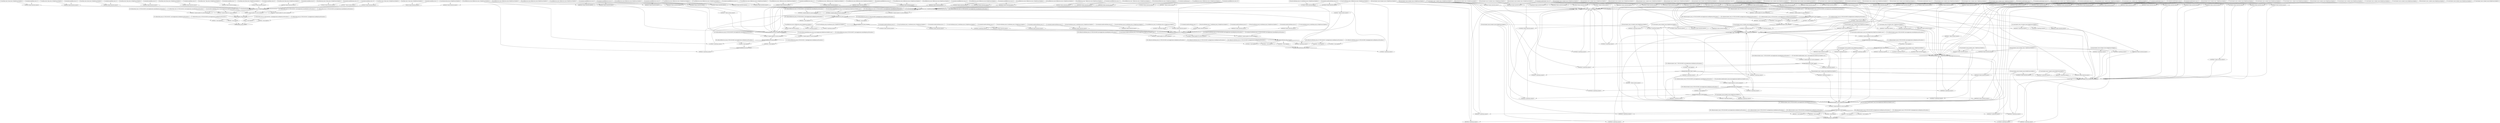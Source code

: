 digraph G {
t1 [label="1:execCode(dmz_host_10,root):0",shape=diamond];
t2 [label="2:RULE 1 (local exploit):0",shape=ellipse];
t3 [label="3:vulExists(dmz_host_10,'CVE-2016-0011',clientApplication,localExploit,privEscalation):1",shape=box];
t4 [label="4:execCode(dmz_host_10,user):0",shape=diamond];
t5 [label="5:RULE 2 (remote exploit of a server program):0",shape=ellipse];
t6 [label="6:netAccess(dmz_host_10,httpProtocol,httpPort):0",shape=diamond];
t7 [label="7:RULE 6 (direct network access):0",shape=ellipse];
t8 [label="8:hacl(dmz_host_1,dmz_host_10,httpProtocol,httpPort):1",shape=box];
t9 [label="9:attackerLocated(dmz_host_1):1",shape=box];
t10 [label="10:RULE 6 (direct network access):0",shape=ellipse];
t11 [label="11:hacl(dmz_host_10,dmz_host_10,httpProtocol,httpPort):1",shape=box];
t12 [label="12:attackerLocated(dmz_host_10):1",shape=box];
t13 [label="13:RULE 6 (direct network access):0",shape=ellipse];
t14 [label="14:hacl(dmz_host_2,dmz_host_10,httpProtocol,httpPort):1",shape=box];
t15 [label="15:attackerLocated(dmz_host_2):1",shape=box];
t16 [label="16:RULE 6 (direct network access):0",shape=ellipse];
t17 [label="17:hacl(dmz_host_3,dmz_host_10,httpProtocol,httpPort):1",shape=box];
t18 [label="18:attackerLocated(dmz_host_3):1",shape=box];
t19 [label="19:RULE 6 (direct network access):0",shape=ellipse];
t20 [label="20:hacl(dmz_host_4,dmz_host_10,httpProtocol,httpPort):1",shape=box];
t21 [label="21:attackerLocated(dmz_host_4):1",shape=box];
t22 [label="22:RULE 6 (direct network access):0",shape=ellipse];
t23 [label="23:hacl(dmz_host_5,dmz_host_10,httpProtocol,httpPort):1",shape=box];
t24 [label="24:attackerLocated(dmz_host_5):1",shape=box];
t25 [label="25:RULE 6 (direct network access):0",shape=ellipse];
t26 [label="26:hacl(dmz_host_6,dmz_host_10,httpProtocol,httpPort):1",shape=box];
t27 [label="27:attackerLocated(dmz_host_6):1",shape=box];
t28 [label="28:RULE 6 (direct network access):0",shape=ellipse];
t29 [label="29:hacl(dmz_host_7,dmz_host_10,httpProtocol,httpPort):1",shape=box];
t30 [label="30:attackerLocated(dmz_host_7):1",shape=box];
t31 [label="31:RULE 6 (direct network access):0",shape=ellipse];
t32 [label="32:hacl(dmz_host_8,dmz_host_10,httpProtocol,httpPort):1",shape=box];
t33 [label="33:attackerLocated(dmz_host_8):1",shape=box];
t34 [label="34:RULE 6 (direct network access):0",shape=ellipse];
t35 [label="35:hacl(dmz_host_9,dmz_host_10,httpProtocol,httpPort):1",shape=box];
t36 [label="36:attackerLocated(dmz_host_9):1",shape=box];
t37 [label="37:RULE 6 (direct network access):0",shape=ellipse];
t38 [label="38:hacl(historian_host_10,dmz_host_10,httpProtocol,httpPort):1",shape=box];
t39 [label="39:attackerLocated(historian_host_10):1",shape=box];
t40 [label="40:RULE 6 (direct network access):0",shape=ellipse];
t41 [label="41:hacl(internet,dmz_host_10,httpProtocol,httpPort):1",shape=box];
t42 [label="42:attackerLocated(internet):1",shape=box];
t43 [label="43:RULE 7 (direct on-host access):0",shape=ellipse];
t44 [label="44:networkServiceInfo(dmz_host_10,serverApplication,httpProtocol,httpPort,user):1",shape=box];
t45 [label="45:vulExists(dmz_host_10,'CVE-2016-0011',serverApplication,remoteExploit,privEscalation):1",shape=box];
t46 [label="46:RULE 2 (remote exploit of a server program):0",shape=ellipse];
t47 [label="47:vulExists(dmz_host_10,'CVE-2016-0012',serverApplication,remoteExploit,privEscalation):1",shape=box];
t48 [label="48:RULE 2 (remote exploit of a server program):0",shape=ellipse];
t49 [label="49:vulExists(dmz_host_10,'CVE-2016-0022',serverApplication,remoteExploit,privEscalation):1",shape=box];
t50 [label="50:RULE 2 (remote exploit of a server program):0",shape=ellipse];
t51 [label="51:vulExists(dmz_host_10,'CVE-2016-0029',serverApplication,remoteExploit,privEscalation):1",shape=box];
t52 [label="52:RULE 1 (local exploit):0",shape=ellipse];
t53 [label="53:vulExists(dmz_host_10,'CVE-2016-0011',localApplication,localExploit,privEscalation):1",shape=box];
t54 [label="54:RULE 1 (local exploit):0",shape=ellipse];
t55 [label="55:vulExists(dmz_host_10,'CVE-2016-0011',serverApplication,localExploit,privEscalation):1",shape=box];
t56 [label="56:RULE 1 (local exploit):0",shape=ellipse];
t57 [label="57:vulExists(dmz_host_10,'CVE-2016-0029',serverApplication,localExploit,privEscalation):1",shape=box];
t58 [label="58:execCode(fileServers_host_10,root):0",shape=diamond];
t59 [label="59:RULE 1 (local exploit):0",shape=ellipse];
t60 [label="60:vulExists(fileServers_host_10,'CVE-2016-0008',clientApplication,localExploit,privEscalation):1",shape=box];
t61 [label="61:execCode(fileServers_host_10,user):0",shape=diamond];
t62 [label="62:RULE 2 (remote exploit of a server program):0",shape=ellipse];
t63 [label="63:netAccess(fileServers_host_10,httpProtocol,httpPort):0",shape=diamond];
t64 [label="64:RULE 5 (multi-hop access):0",shape=ellipse];
t65 [label="65:hacl(fileServers_host_9,fileServers_host_10,httpProtocol,httpPort):1",shape=box];
t66 [label="66:execCode(fileServers_host_9,root):0",shape=diamond];
t67 [label="67:RULE 1 (local exploit):0",shape=ellipse];
t68 [label="68:vulExists(fileServers_host_9,'CVE-2016-0003',serverApplication,localExploit,privEscalation):1",shape=box];
t69 [label="69:execCode(fileServers_host_9,user):0",shape=diamond];
t70 [label="70:RULE 2 (remote exploit of a server program):0",shape=ellipse];
t71 [label="71:netAccess(fileServers_host_9,httpProtocol,httpPort):0",shape=diamond];
t72 [label="72:RULE 5 (multi-hop access):0",shape=ellipse];
t73 [label="73:hacl(fileServers_host_10,fileServers_host_9,httpProtocol,httpPort):1",shape=box];
t74 [label="74:RULE 5 (multi-hop access):0",shape=ellipse];
t75 [label="75:RULE 6 (direct network access):0",shape=ellipse];
t76 [label="76:hacl(fileServers_host_1,fileServers_host_9,httpProtocol,httpPort):1",shape=box];
t77 [label="77:attackerLocated(fileServers_host_1):1",shape=box];
t78 [label="78:RULE 6 (direct network access):0",shape=ellipse];
t79 [label="79:attackerLocated(fileServers_host_10):1",shape=box];
t80 [label="80:RULE 6 (direct network access):0",shape=ellipse];
t81 [label="81:hacl(fileServers_host_2,fileServers_host_9,httpProtocol,httpPort):1",shape=box];
t82 [label="82:attackerLocated(fileServers_host_2):1",shape=box];
t83 [label="83:RULE 6 (direct network access):0",shape=ellipse];
t84 [label="84:hacl(fileServers_host_3,fileServers_host_9,httpProtocol,httpPort):1",shape=box];
t85 [label="85:attackerLocated(fileServers_host_3):1",shape=box];
t86 [label="86:RULE 6 (direct network access):0",shape=ellipse];
t87 [label="87:hacl(fileServers_host_4,fileServers_host_9,httpProtocol,httpPort):1",shape=box];
t88 [label="88:attackerLocated(fileServers_host_4):1",shape=box];
t89 [label="89:RULE 6 (direct network access):0",shape=ellipse];
t90 [label="90:hacl(fileServers_host_5,fileServers_host_9,httpProtocol,httpPort):1",shape=box];
t91 [label="91:attackerLocated(fileServers_host_5):1",shape=box];
t92 [label="92:RULE 6 (direct network access):0",shape=ellipse];
t93 [label="93:hacl(fileServers_host_6,fileServers_host_9,httpProtocol,httpPort):1",shape=box];
t94 [label="94:attackerLocated(fileServers_host_6):1",shape=box];
t95 [label="95:RULE 6 (direct network access):0",shape=ellipse];
t96 [label="96:hacl(fileServers_host_7,fileServers_host_9,httpProtocol,httpPort):1",shape=box];
t97 [label="97:attackerLocated(fileServers_host_7):1",shape=box];
t98 [label="98:RULE 6 (direct network access):0",shape=ellipse];
t99 [label="99:hacl(fileServers_host_8,fileServers_host_9,httpProtocol,httpPort):1",shape=box];
t100 [label="100:attackerLocated(fileServers_host_8):1",shape=box];
t101 [label="101:RULE 6 (direct network access):0",shape=ellipse];
t102 [label="102:hacl(fileServers_host_9,fileServers_host_9,httpProtocol,httpPort):1",shape=box];
t103 [label="103:attackerLocated(fileServers_host_9):1",shape=box];
t104 [label="104:RULE 7 (direct on-host access):0",shape=ellipse];
t105 [label="105:networkServiceInfo(fileServers_host_9,serverApplication,httpProtocol,httpPort,user):1",shape=box];
t106 [label="106:vulExists(fileServers_host_9,'CVE-2016-0003',serverApplication,remoteExploit,privEscalation):1",shape=box];
t107 [label="107:RULE 2 (remote exploit of a server program):0",shape=ellipse];
t108 [label="108:vulExists(fileServers_host_9,'CVE-2016-0007',serverApplication,remoteExploit,privEscalation):1",shape=box];
t109 [label="109:RULE 1 (local exploit):0",shape=ellipse];
t110 [label="110:vulExists(fileServers_host_9,'CVE-2016-0011',clientApplication,localExploit,privEscalation):1",shape=box];
t111 [label="111:RULE 5 (multi-hop access):0",shape=ellipse];
t112 [label="112:RULE 5 (multi-hop access):0",shape=ellipse];
t113 [label="113:hacl(workStation_host_10,fileServers_host_10,httpProtocol,httpPort):1",shape=box];
t114 [label="114:execCode(workStation_host_10,root):0",shape=diamond];
t115 [label="115:RULE 1 (local exploit):0",shape=ellipse];
t116 [label="116:vulExists(workStation_host_10,'CVE-2016-0002',clientApplication,localExploit,privEscalation):1",shape=box];
t117 [label="117:execCode(workStation_host_10,user):0",shape=diamond];
t118 [label="118:RULE 2 (remote exploit of a server program):0",shape=ellipse];
t119 [label="119:netAccess(workStation_host_10,httpProtocol,httpPort):0",shape=diamond];
t120 [label="120:RULE 5 (multi-hop access):0",shape=ellipse];
t121 [label="121:hacl(fileServers_host_10,workStation_host_10,httpProtocol,httpPort):1",shape=box];
t122 [label="122:RULE 5 (multi-hop access):0",shape=ellipse];
t123 [label="123:RULE 6 (direct network access):0",shape=ellipse];
t124 [label="124:RULE 6 (direct network access):0",shape=ellipse];
t125 [label="125:hacl(workStation_host_1,workStation_host_10,httpProtocol,httpPort):1",shape=box];
t126 [label="126:attackerLocated(workStation_host_1):1",shape=box];
t127 [label="127:RULE 6 (direct network access):0",shape=ellipse];
t128 [label="128:hacl(workStation_host_10,workStation_host_10,httpProtocol,httpPort):1",shape=box];
t129 [label="129:attackerLocated(workStation_host_10):1",shape=box];
t130 [label="130:RULE 6 (direct network access):0",shape=ellipse];
t131 [label="131:hacl(workStation_host_2,workStation_host_10,httpProtocol,httpPort):1",shape=box];
t132 [label="132:attackerLocated(workStation_host_2):1",shape=box];
t133 [label="133:RULE 6 (direct network access):0",shape=ellipse];
t134 [label="134:hacl(workStation_host_3,workStation_host_10,httpProtocol,httpPort):1",shape=box];
t135 [label="135:attackerLocated(workStation_host_3):1",shape=box];
t136 [label="136:RULE 6 (direct network access):0",shape=ellipse];
t137 [label="137:hacl(workStation_host_4,workStation_host_10,httpProtocol,httpPort):1",shape=box];
t138 [label="138:attackerLocated(workStation_host_4):1",shape=box];
t139 [label="139:RULE 6 (direct network access):0",shape=ellipse];
t140 [label="140:hacl(workStation_host_5,workStation_host_10,httpProtocol,httpPort):1",shape=box];
t141 [label="141:attackerLocated(workStation_host_5):1",shape=box];
t142 [label="142:RULE 6 (direct network access):0",shape=ellipse];
t143 [label="143:hacl(workStation_host_6,workStation_host_10,httpProtocol,httpPort):1",shape=box];
t144 [label="144:attackerLocated(workStation_host_6):1",shape=box];
t145 [label="145:RULE 6 (direct network access):0",shape=ellipse];
t146 [label="146:hacl(workStation_host_7,workStation_host_10,httpProtocol,httpPort):1",shape=box];
t147 [label="147:attackerLocated(workStation_host_7):1",shape=box];
t148 [label="148:RULE 6 (direct network access):0",shape=ellipse];
t149 [label="149:hacl(workStation_host_8,workStation_host_10,httpProtocol,httpPort):1",shape=box];
t150 [label="150:attackerLocated(workStation_host_8):1",shape=box];
t151 [label="151:RULE 6 (direct network access):0",shape=ellipse];
t152 [label="152:hacl(workStation_host_9,workStation_host_10,httpProtocol,httpPort):1",shape=box];
t153 [label="153:attackerLocated(workStation_host_9):1",shape=box];
t154 [label="154:RULE 7 (direct on-host access):0",shape=ellipse];
t155 [label="155:networkServiceInfo(workStation_host_10,serverApplication,httpProtocol,httpPort,user):1",shape=box];
t156 [label="156:vulExists(workStation_host_10,'CVE-2016-0009',serverApplication,remoteExploit,privEscalation):1",shape=box];
t157 [label="157:RULE 2 (remote exploit of a server program):0",shape=ellipse];
t158 [label="158:vulExists(workStation_host_10,'CVE-2016-0029',serverApplication,remoteExploit,privEscalation):1",shape=box];
t159 [label="159:RULE 2 (remote exploit of a server program):0",shape=ellipse];
t160 [label="160:vulExists(workStation_host_10,'CVE-2016-0038',serverApplication,remoteExploit,privEscalation):1",shape=box];
t161 [label="161:RULE 1 (local exploit):0",shape=ellipse];
t162 [label="162:vulExists(workStation_host_10,'CVE-2016-0002',localApplication,localExploit,privEscalation):1",shape=box];
t163 [label="163:RULE 1 (local exploit):0",shape=ellipse];
t164 [label="164:vulExists(workStation_host_10,'CVE-2016-0003',localApplication,localExploit,privEscalation):1",shape=box];
t165 [label="165:RULE 1 (local exploit):0",shape=ellipse];
t166 [label="166:vulExists(workStation_host_10,'CVE-2016-0011',localApplication,localExploit,privEscalation):1",shape=box];
t167 [label="167:RULE 1 (local exploit):0",shape=ellipse];
t168 [label="168:vulExists(workStation_host_10,'CVE-2016-0029',serverApplication,localExploit,privEscalation):1",shape=box];
t169 [label="169:RULE 5 (multi-hop access):0",shape=ellipse];
t170 [label="170:RULE 6 (direct network access):0",shape=ellipse];
t171 [label="171:hacl(fileServers_host_1,fileServers_host_10,httpProtocol,httpPort):1",shape=box];
t172 [label="172:RULE 6 (direct network access):0",shape=ellipse];
t173 [label="173:hacl(fileServers_host_10,fileServers_host_10,httpProtocol,httpPort):1",shape=box];
t174 [label="174:RULE 6 (direct network access):0",shape=ellipse];
t175 [label="175:hacl(fileServers_host_2,fileServers_host_10,httpProtocol,httpPort):1",shape=box];
t176 [label="176:RULE 6 (direct network access):0",shape=ellipse];
t177 [label="177:hacl(fileServers_host_3,fileServers_host_10,httpProtocol,httpPort):1",shape=box];
t178 [label="178:RULE 6 (direct network access):0",shape=ellipse];
t179 [label="179:hacl(fileServers_host_4,fileServers_host_10,httpProtocol,httpPort):1",shape=box];
t180 [label="180:RULE 6 (direct network access):0",shape=ellipse];
t181 [label="181:hacl(fileServers_host_5,fileServers_host_10,httpProtocol,httpPort):1",shape=box];
t182 [label="182:RULE 6 (direct network access):0",shape=ellipse];
t183 [label="183:hacl(fileServers_host_6,fileServers_host_10,httpProtocol,httpPort):1",shape=box];
t184 [label="184:RULE 6 (direct network access):0",shape=ellipse];
t185 [label="185:hacl(fileServers_host_7,fileServers_host_10,httpProtocol,httpPort):1",shape=box];
t186 [label="186:RULE 6 (direct network access):0",shape=ellipse];
t187 [label="187:hacl(fileServers_host_8,fileServers_host_10,httpProtocol,httpPort):1",shape=box];
t188 [label="188:RULE 6 (direct network access):0",shape=ellipse];
t189 [label="189:RULE 6 (direct network access):0",shape=ellipse];
t190 [label="190:hacl(internet,fileServers_host_10,httpProtocol,httpPort):1",shape=box];
t191 [label="191:RULE 6 (direct network access):0",shape=ellipse];
t192 [label="192:RULE 7 (direct on-host access):0",shape=ellipse];
t193 [label="193:networkServiceInfo(fileServers_host_10,serverApplication,httpProtocol,httpPort,user):1",shape=box];
t194 [label="194:vulExists(fileServers_host_10,'CVE-2016-0010',serverApplication,remoteExploit,privEscalation):1",shape=box];
t195 [label="195:RULE 2 (remote exploit of a server program):0",shape=ellipse];
t196 [label="196:vulExists(fileServers_host_10,'CVE-2016-0011',serverApplication,remoteExploit,privEscalation):1",shape=box];
t197 [label="197:RULE 2 (remote exploit of a server program):0",shape=ellipse];
t198 [label="198:vulExists(fileServers_host_10,'CVE-2016-0012',serverApplication,remoteExploit,privEscalation):1",shape=box];
t199 [label="199:RULE 1 (local exploit):0",shape=ellipse];
t200 [label="200:vulExists(fileServers_host_10,'CVE-2016-0011',serverApplication,localExploit,privEscalation):1",shape=box];
t201 [label="201:execCode(subnet1_host_10,root):0",shape=diamond];
t202 [label="202:RULE 1 (local exploit):0",shape=ellipse];
t203 [label="203:vulExists(subnet1_host_10,'CVE-2016-0008',localApplication,localExploit,privEscalation):1",shape=box];
t204 [label="204:execCode(subnet1_host_10,user):0",shape=diamond];
t205 [label="205:RULE 2 (remote exploit of a server program):0",shape=ellipse];
t206 [label="206:netAccess(subnet1_host_10,httpProtocol,httpPort):0",shape=diamond];
t207 [label="207:RULE 5 (multi-hop access):0",shape=ellipse];
t208 [label="208:hacl(subnet1_host_6,subnet1_host_10,httpProtocol,httpPort):1",shape=box];
t209 [label="209:execCode(subnet1_host_6,root):0",shape=diamond];
t210 [label="210:RULE 1 (local exploit):0",shape=ellipse];
t211 [label="211:vulExists(subnet1_host_6,'CVE-2016-0003',serverApplication,localExploit,privEscalation):1",shape=box];
t212 [label="212:execCode(subnet1_host_6,user):0",shape=diamond];
t213 [label="213:RULE 2 (remote exploit of a server program):0",shape=ellipse];
t214 [label="214:netAccess(subnet1_host_6,httpProtocol,httpPort):0",shape=diamond];
t215 [label="215:RULE 5 (multi-hop access):0",shape=ellipse];
t216 [label="216:hacl(subnet1_host_10,subnet1_host_6,httpProtocol,httpPort):1",shape=box];
t217 [label="217:RULE 5 (multi-hop access):0",shape=ellipse];
t218 [label="218:RULE 5 (multi-hop access):0",shape=ellipse];
t219 [label="219:hacl(subnet1_host_7,subnet1_host_6,httpProtocol,httpPort):1",shape=box];
t220 [label="220:execCode(subnet1_host_7,root):0",shape=diamond];
t221 [label="221:RULE 1 (local exploit):0",shape=ellipse];
t222 [label="222:vulExists(subnet1_host_7,'CVE-2016-0003',serverApplication,localExploit,privEscalation):1",shape=box];
t223 [label="223:execCode(subnet1_host_7,user):0",shape=diamond];
t224 [label="224:RULE 2 (remote exploit of a server program):0",shape=ellipse];
t225 [label="225:netAccess(subnet1_host_7,httpProtocol,httpPort):0",shape=diamond];
t226 [label="226:RULE 5 (multi-hop access):0",shape=ellipse];
t227 [label="227:hacl(subnet1_host_10,subnet1_host_7,httpProtocol,httpPort):1",shape=box];
t228 [label="228:RULE 5 (multi-hop access):0",shape=ellipse];
t229 [label="229:RULE 5 (multi-hop access):0",shape=ellipse];
t230 [label="230:hacl(subnet1_host_6,subnet1_host_7,httpProtocol,httpPort):1",shape=box];
t231 [label="231:RULE 5 (multi-hop access):0",shape=ellipse];
t232 [label="232:RULE 5 (multi-hop access):0",shape=ellipse];
t233 [label="233:hacl(subnet1_host_8,subnet1_host_7,httpProtocol,httpPort):1",shape=box];
t234 [label="234:execCode(subnet1_host_8,root):0",shape=diamond];
t235 [label="235:RULE 1 (local exploit):0",shape=ellipse];
t236 [label="236:vulExists(subnet1_host_8,'CVE-2016-0003',serverApplication,localExploit,privEscalation):1",shape=box];
t237 [label="237:execCode(subnet1_host_8,user):0",shape=diamond];
t238 [label="238:RULE 2 (remote exploit of a server program):0",shape=ellipse];
t239 [label="239:netAccess(subnet1_host_8,httpProtocol,httpPort):0",shape=diamond];
t240 [label="240:RULE 5 (multi-hop access):0",shape=ellipse];
t241 [label="241:hacl(subnet1_host_10,subnet1_host_8,httpProtocol,httpPort):1",shape=box];
t242 [label="242:RULE 5 (multi-hop access):0",shape=ellipse];
t243 [label="243:RULE 5 (multi-hop access):0",shape=ellipse];
t244 [label="244:hacl(subnet1_host_6,subnet1_host_8,httpProtocol,httpPort):1",shape=box];
t245 [label="245:RULE 5 (multi-hop access):0",shape=ellipse];
t246 [label="246:RULE 5 (multi-hop access):0",shape=ellipse];
t247 [label="247:hacl(subnet1_host_7,subnet1_host_8,httpProtocol,httpPort):1",shape=box];
t248 [label="248:RULE 5 (multi-hop access):0",shape=ellipse];
t249 [label="249:RULE 5 (multi-hop access):0",shape=ellipse];
t250 [label="250:hacl(subnet1_host_9,subnet1_host_8,httpProtocol,httpPort):1",shape=box];
t251 [label="251:execCode(subnet1_host_9,root):0",shape=diamond];
t252 [label="252:RULE 1 (local exploit):0",shape=ellipse];
t253 [label="253:vulExists(subnet1_host_9,'CVE-2016-0003',clientApplication,localExploit,privEscalation):1",shape=box];
t254 [label="254:execCode(subnet1_host_9,user):0",shape=diamond];
t255 [label="255:RULE 2 (remote exploit of a server program):0",shape=ellipse];
t256 [label="256:netAccess(subnet1_host_9,httpProtocol,httpPort):0",shape=diamond];
t257 [label="257:RULE 5 (multi-hop access):0",shape=ellipse];
t258 [label="258:hacl(subnet1_host_10,subnet1_host_9,httpProtocol,httpPort):1",shape=box];
t259 [label="259:RULE 5 (multi-hop access):0",shape=ellipse];
t260 [label="260:RULE 5 (multi-hop access):0",shape=ellipse];
t261 [label="261:hacl(subnet1_host_6,subnet1_host_9,httpProtocol,httpPort):1",shape=box];
t262 [label="262:RULE 5 (multi-hop access):0",shape=ellipse];
t263 [label="263:RULE 5 (multi-hop access):0",shape=ellipse];
t264 [label="264:hacl(subnet1_host_7,subnet1_host_9,httpProtocol,httpPort):1",shape=box];
t265 [label="265:RULE 5 (multi-hop access):0",shape=ellipse];
t266 [label="266:RULE 5 (multi-hop access):0",shape=ellipse];
t267 [label="267:hacl(subnet1_host_8,subnet1_host_9,httpProtocol,httpPort):1",shape=box];
t268 [label="268:RULE 5 (multi-hop access):0",shape=ellipse];
t269 [label="269:RULE 6 (direct network access):0",shape=ellipse];
t270 [label="270:hacl(subnet1_host_1,subnet1_host_9,httpProtocol,httpPort):1",shape=box];
t271 [label="271:attackerLocated(subnet1_host_1):1",shape=box];
t272 [label="272:RULE 6 (direct network access):0",shape=ellipse];
t273 [label="273:attackerLocated(subnet1_host_10):1",shape=box];
t274 [label="274:RULE 6 (direct network access):0",shape=ellipse];
t275 [label="275:hacl(subnet1_host_2,subnet1_host_9,httpProtocol,httpPort):1",shape=box];
t276 [label="276:attackerLocated(subnet1_host_2):1",shape=box];
t277 [label="277:RULE 6 (direct network access):0",shape=ellipse];
t278 [label="278:hacl(subnet1_host_3,subnet1_host_9,httpProtocol,httpPort):1",shape=box];
t279 [label="279:attackerLocated(subnet1_host_3):1",shape=box];
t280 [label="280:RULE 6 (direct network access):0",shape=ellipse];
t281 [label="281:hacl(subnet1_host_4,subnet1_host_9,httpProtocol,httpPort):1",shape=box];
t282 [label="282:attackerLocated(subnet1_host_4):1",shape=box];
t283 [label="283:RULE 6 (direct network access):0",shape=ellipse];
t284 [label="284:hacl(subnet1_host_5,subnet1_host_9,httpProtocol,httpPort):1",shape=box];
t285 [label="285:attackerLocated(subnet1_host_5):1",shape=box];
t286 [label="286:RULE 6 (direct network access):0",shape=ellipse];
t287 [label="287:attackerLocated(subnet1_host_6):1",shape=box];
t288 [label="288:RULE 6 (direct network access):0",shape=ellipse];
t289 [label="289:attackerLocated(subnet1_host_7):1",shape=box];
t290 [label="290:RULE 6 (direct network access):0",shape=ellipse];
t291 [label="291:attackerLocated(subnet1_host_8):1",shape=box];
t292 [label="292:RULE 6 (direct network access):0",shape=ellipse];
t293 [label="293:hacl(subnet1_host_9,subnet1_host_9,httpProtocol,httpPort):1",shape=box];
t294 [label="294:attackerLocated(subnet1_host_9):1",shape=box];
t295 [label="295:RULE 7 (direct on-host access):0",shape=ellipse];
t296 [label="296:networkServiceInfo(subnet1_host_9,serverApplication,httpProtocol,httpPort,user):1",shape=box];
t297 [label="297:vulExists(subnet1_host_9,'CVE-2016-0003',serverApplication,remoteExploit,privEscalation):1",shape=box];
t298 [label="298:RULE 1 (local exploit):0",shape=ellipse];
t299 [label="299:vulExists(subnet1_host_9,'CVE-2016-0003',serverApplication,localExploit,privEscalation):1",shape=box];
t300 [label="300:RULE 1 (local exploit):0",shape=ellipse];
t301 [label="301:vulExists(subnet1_host_9,'CVE-2016-0015',localApplication,localExploit,privEscalation):1",shape=box];
t302 [label="302:RULE 1 (local exploit):0",shape=ellipse];
t303 [label="303:vulExists(subnet1_host_9,'CVE-2016-0029',clientApplication,localExploit,privEscalation):1",shape=box];
t304 [label="304:RULE 1 (local exploit):0",shape=ellipse];
t305 [label="305:vulExists(subnet1_host_9,'CVE-2016-0029',localApplication,localExploit,privEscalation):1",shape=box];
t306 [label="306:RULE 5 (multi-hop access):0",shape=ellipse];
t307 [label="307:RULE 6 (direct network access):0",shape=ellipse];
t308 [label="308:hacl(subnet1_host_1,subnet1_host_8,httpProtocol,httpPort):1",shape=box];
t309 [label="309:RULE 6 (direct network access):0",shape=ellipse];
t310 [label="310:RULE 6 (direct network access):0",shape=ellipse];
t311 [label="311:hacl(subnet1_host_2,subnet1_host_8,httpProtocol,httpPort):1",shape=box];
t312 [label="312:RULE 6 (direct network access):0",shape=ellipse];
t313 [label="313:hacl(subnet1_host_3,subnet1_host_8,httpProtocol,httpPort):1",shape=box];
t314 [label="314:RULE 6 (direct network access):0",shape=ellipse];
t315 [label="315:hacl(subnet1_host_4,subnet1_host_8,httpProtocol,httpPort):1",shape=box];
t316 [label="316:RULE 6 (direct network access):0",shape=ellipse];
t317 [label="317:hacl(subnet1_host_5,subnet1_host_8,httpProtocol,httpPort):1",shape=box];
t318 [label="318:RULE 6 (direct network access):0",shape=ellipse];
t319 [label="319:RULE 6 (direct network access):0",shape=ellipse];
t320 [label="320:RULE 6 (direct network access):0",shape=ellipse];
t321 [label="321:hacl(subnet1_host_8,subnet1_host_8,httpProtocol,httpPort):1",shape=box];
t322 [label="322:RULE 6 (direct network access):0",shape=ellipse];
t323 [label="323:RULE 7 (direct on-host access):0",shape=ellipse];
t324 [label="324:networkServiceInfo(subnet1_host_8,serverApplication,httpProtocol,httpPort,user):1",shape=box];
t325 [label="325:vulExists(subnet1_host_8,'CVE-2016-0003',serverApplication,remoteExploit,privEscalation):1",shape=box];
t326 [label="326:RULE 5 (multi-hop access):0",shape=ellipse];
t327 [label="327:RULE 5 (multi-hop access):0",shape=ellipse];
t328 [label="328:hacl(subnet1_host_9,subnet1_host_7,httpProtocol,httpPort):1",shape=box];
t329 [label="329:RULE 5 (multi-hop access):0",shape=ellipse];
t330 [label="330:RULE 6 (direct network access):0",shape=ellipse];
t331 [label="331:hacl(subnet1_host_1,subnet1_host_7,httpProtocol,httpPort):1",shape=box];
t332 [label="332:RULE 6 (direct network access):0",shape=ellipse];
t333 [label="333:RULE 6 (direct network access):0",shape=ellipse];
t334 [label="334:hacl(subnet1_host_2,subnet1_host_7,httpProtocol,httpPort):1",shape=box];
t335 [label="335:RULE 6 (direct network access):0",shape=ellipse];
t336 [label="336:hacl(subnet1_host_3,subnet1_host_7,httpProtocol,httpPort):1",shape=box];
t337 [label="337:RULE 6 (direct network access):0",shape=ellipse];
t338 [label="338:hacl(subnet1_host_4,subnet1_host_7,httpProtocol,httpPort):1",shape=box];
t339 [label="339:RULE 6 (direct network access):0",shape=ellipse];
t340 [label="340:hacl(subnet1_host_5,subnet1_host_7,httpProtocol,httpPort):1",shape=box];
t341 [label="341:RULE 6 (direct network access):0",shape=ellipse];
t342 [label="342:RULE 6 (direct network access):0",shape=ellipse];
t343 [label="343:hacl(subnet1_host_7,subnet1_host_7,httpProtocol,httpPort):1",shape=box];
t344 [label="344:RULE 6 (direct network access):0",shape=ellipse];
t345 [label="345:RULE 6 (direct network access):0",shape=ellipse];
t346 [label="346:RULE 7 (direct on-host access):0",shape=ellipse];
t347 [label="347:networkServiceInfo(subnet1_host_7,serverApplication,httpProtocol,httpPort,user):1",shape=box];
t348 [label="348:vulExists(subnet1_host_7,'CVE-2016-0003',serverApplication,remoteExploit,privEscalation):1",shape=box];
t349 [label="349:RULE 5 (multi-hop access):0",shape=ellipse];
t350 [label="350:RULE 5 (multi-hop access):0",shape=ellipse];
t351 [label="351:hacl(subnet1_host_8,subnet1_host_6,httpProtocol,httpPort):1",shape=box];
t352 [label="352:RULE 5 (multi-hop access):0",shape=ellipse];
t353 [label="353:RULE 5 (multi-hop access):0",shape=ellipse];
t354 [label="354:hacl(subnet1_host_9,subnet1_host_6,httpProtocol,httpPort):1",shape=box];
t355 [label="355:RULE 5 (multi-hop access):0",shape=ellipse];
t356 [label="356:RULE 6 (direct network access):0",shape=ellipse];
t357 [label="357:hacl(subnet1_host_1,subnet1_host_6,httpProtocol,httpPort):1",shape=box];
t358 [label="358:RULE 6 (direct network access):0",shape=ellipse];
t359 [label="359:RULE 6 (direct network access):0",shape=ellipse];
t360 [label="360:hacl(subnet1_host_2,subnet1_host_6,httpProtocol,httpPort):1",shape=box];
t361 [label="361:RULE 6 (direct network access):0",shape=ellipse];
t362 [label="362:hacl(subnet1_host_3,subnet1_host_6,httpProtocol,httpPort):1",shape=box];
t363 [label="363:RULE 6 (direct network access):0",shape=ellipse];
t364 [label="364:hacl(subnet1_host_4,subnet1_host_6,httpProtocol,httpPort):1",shape=box];
t365 [label="365:RULE 6 (direct network access):0",shape=ellipse];
t366 [label="366:hacl(subnet1_host_5,subnet1_host_6,httpProtocol,httpPort):1",shape=box];
t367 [label="367:RULE 6 (direct network access):0",shape=ellipse];
t368 [label="368:hacl(subnet1_host_6,subnet1_host_6,httpProtocol,httpPort):1",shape=box];
t369 [label="369:RULE 6 (direct network access):0",shape=ellipse];
t370 [label="370:RULE 6 (direct network access):0",shape=ellipse];
t371 [label="371:RULE 6 (direct network access):0",shape=ellipse];
t372 [label="372:RULE 7 (direct on-host access):0",shape=ellipse];
t373 [label="373:networkServiceInfo(subnet1_host_6,serverApplication,httpProtocol,httpPort,user):1",shape=box];
t374 [label="374:vulExists(subnet1_host_6,'CVE-2016-0003',serverApplication,remoteExploit,privEscalation):1",shape=box];
t375 [label="375:RULE 5 (multi-hop access):0",shape=ellipse];
t376 [label="376:RULE 5 (multi-hop access):0",shape=ellipse];
t377 [label="377:hacl(subnet1_host_7,subnet1_host_10,httpProtocol,httpPort):1",shape=box];
t378 [label="378:RULE 5 (multi-hop access):0",shape=ellipse];
t379 [label="379:RULE 5 (multi-hop access):0",shape=ellipse];
t380 [label="380:hacl(subnet1_host_8,subnet1_host_10,httpProtocol,httpPort):1",shape=box];
t381 [label="381:RULE 5 (multi-hop access):0",shape=ellipse];
t382 [label="382:RULE 5 (multi-hop access):0",shape=ellipse];
t383 [label="383:hacl(subnet1_host_9,subnet1_host_10,httpProtocol,httpPort):1",shape=box];
t384 [label="384:RULE 5 (multi-hop access):0",shape=ellipse];
t385 [label="385:RULE 6 (direct network access):0",shape=ellipse];
t386 [label="386:hacl(internet,subnet1_host_10,httpProtocol,httpPort):1",shape=box];
t387 [label="387:RULE 6 (direct network access):0",shape=ellipse];
t388 [label="388:hacl(subnet1_host_1,subnet1_host_10,httpProtocol,httpPort):1",shape=box];
t389 [label="389:RULE 6 (direct network access):0",shape=ellipse];
t390 [label="390:hacl(subnet1_host_10,subnet1_host_10,httpProtocol,httpPort):1",shape=box];
t391 [label="391:RULE 6 (direct network access):0",shape=ellipse];
t392 [label="392:hacl(subnet1_host_2,subnet1_host_10,httpProtocol,httpPort):1",shape=box];
t393 [label="393:RULE 6 (direct network access):0",shape=ellipse];
t394 [label="394:hacl(subnet1_host_3,subnet1_host_10,httpProtocol,httpPort):1",shape=box];
t395 [label="395:RULE 6 (direct network access):0",shape=ellipse];
t396 [label="396:hacl(subnet1_host_4,subnet1_host_10,httpProtocol,httpPort):1",shape=box];
t397 [label="397:RULE 6 (direct network access):0",shape=ellipse];
t398 [label="398:hacl(subnet1_host_5,subnet1_host_10,httpProtocol,httpPort):1",shape=box];
t399 [label="399:RULE 6 (direct network access):0",shape=ellipse];
t400 [label="400:RULE 6 (direct network access):0",shape=ellipse];
t401 [label="401:RULE 6 (direct network access):0",shape=ellipse];
t402 [label="402:RULE 6 (direct network access):0",shape=ellipse];
t403 [label="403:RULE 7 (direct on-host access):0",shape=ellipse];
t404 [label="404:networkServiceInfo(subnet1_host_10,serverApplication,httpProtocol,httpPort,user):1",shape=box];
t405 [label="405:vulExists(subnet1_host_10,'CVE-2016-0008',serverApplication,remoteExploit,privEscalation):1",shape=box];
t406 [label="406:RULE 2 (remote exploit of a server program):0",shape=ellipse];
t407 [label="407:vulExists(subnet1_host_10,'CVE-2016-0011',serverApplication,remoteExploit,privEscalation):1",shape=box];
t408 [label="408:RULE 1 (local exploit):0",shape=ellipse];
t409 [label="409:vulExists(subnet1_host_10,'CVE-2016-0008',serverApplication,localExploit,privEscalation):1",shape=box];
t410 [label="410:RULE 1 (local exploit):0",shape=ellipse];
t411 [label="411:vulExists(subnet1_host_10,'CVE-2016-0011',serverApplication,localExploit,privEscalation):1",shape=box];
t412 [label="412:RULE 1 (local exploit):0",shape=ellipse];
t413 [label="413:vulExists(subnet1_host_10,'CVE-2016-0036',localApplication,localExploit,privEscalation):1",shape=box];
t3 -> t2;
t8 -> t7;
t9 -> t7;
t7 -> t6;
t11 -> t10;
t12 -> t10;
t10 -> t6;
t14 -> t13;
t15 -> t13;
t13 -> t6;
t17 -> t16;
t18 -> t16;
t16 -> t6;
t20 -> t19;
t21 -> t19;
t19 -> t6;
t23 -> t22;
t24 -> t22;
t22 -> t6;
t26 -> t25;
t27 -> t25;
t25 -> t6;
t29 -> t28;
t30 -> t28;
t28 -> t6;
t32 -> t31;
t33 -> t31;
t31 -> t6;
t35 -> t34;
t36 -> t34;
t34 -> t6;
t38 -> t37;
t39 -> t37;
t37 -> t6;
t41 -> t40;
t42 -> t40;
t40 -> t6;
t12 -> t43;
t43 -> t6;
t6 -> t5;
t44 -> t5;
t45 -> t5;
t5 -> t4;
t6 -> t46;
t44 -> t46;
t47 -> t46;
t46 -> t4;
t6 -> t48;
t44 -> t48;
t49 -> t48;
t48 -> t4;
t6 -> t50;
t44 -> t50;
t51 -> t50;
t50 -> t4;
t4 -> t2;
t2 -> t1;
t53 -> t52;
t4 -> t52;
t52 -> t1;
t55 -> t54;
t4 -> t54;
t54 -> t1;
t57 -> t56;
t4 -> t56;
t56 -> t1;
t60 -> t59;
t65 -> t64;
t68 -> t67;
t73 -> t72;
t58 -> t72;
t72 -> t71;
t73 -> t74;
t61 -> t74;
t74 -> t71;
t76 -> t75;
t77 -> t75;
t75 -> t71;
t73 -> t78;
t79 -> t78;
t78 -> t71;
t81 -> t80;
t82 -> t80;
t80 -> t71;
t84 -> t83;
t85 -> t83;
t83 -> t71;
t87 -> t86;
t88 -> t86;
t86 -> t71;
t90 -> t89;
t91 -> t89;
t89 -> t71;
t93 -> t92;
t94 -> t92;
t92 -> t71;
t96 -> t95;
t97 -> t95;
t95 -> t71;
t99 -> t98;
t100 -> t98;
t98 -> t71;
t102 -> t101;
t103 -> t101;
t101 -> t71;
t103 -> t104;
t104 -> t71;
t71 -> t70;
t105 -> t70;
t106 -> t70;
t70 -> t69;
t71 -> t107;
t105 -> t107;
t108 -> t107;
t107 -> t69;
t69 -> t67;
t67 -> t66;
t110 -> t109;
t69 -> t109;
t109 -> t66;
t66 -> t64;
t64 -> t63;
t65 -> t111;
t69 -> t111;
t111 -> t63;
t113 -> t112;
t116 -> t115;
t121 -> t120;
t58 -> t120;
t120 -> t119;
t121 -> t122;
t61 -> t122;
t122 -> t119;
t121 -> t123;
t79 -> t123;
t123 -> t119;
t125 -> t124;
t126 -> t124;
t124 -> t119;
t128 -> t127;
t129 -> t127;
t127 -> t119;
t131 -> t130;
t132 -> t130;
t130 -> t119;
t134 -> t133;
t135 -> t133;
t133 -> t119;
t137 -> t136;
t138 -> t136;
t136 -> t119;
t140 -> t139;
t141 -> t139;
t139 -> t119;
t143 -> t142;
t144 -> t142;
t142 -> t119;
t146 -> t145;
t147 -> t145;
t145 -> t119;
t149 -> t148;
t150 -> t148;
t148 -> t119;
t152 -> t151;
t153 -> t151;
t151 -> t119;
t129 -> t154;
t154 -> t119;
t119 -> t118;
t155 -> t118;
t156 -> t118;
t118 -> t117;
t119 -> t157;
t155 -> t157;
t158 -> t157;
t157 -> t117;
t119 -> t159;
t155 -> t159;
t160 -> t159;
t159 -> t117;
t117 -> t115;
t115 -> t114;
t162 -> t161;
t117 -> t161;
t161 -> t114;
t164 -> t163;
t117 -> t163;
t163 -> t114;
t166 -> t165;
t117 -> t165;
t165 -> t114;
t168 -> t167;
t117 -> t167;
t167 -> t114;
t114 -> t112;
t112 -> t63;
t113 -> t169;
t117 -> t169;
t169 -> t63;
t171 -> t170;
t77 -> t170;
t170 -> t63;
t173 -> t172;
t79 -> t172;
t172 -> t63;
t175 -> t174;
t82 -> t174;
t174 -> t63;
t177 -> t176;
t85 -> t176;
t176 -> t63;
t179 -> t178;
t88 -> t178;
t178 -> t63;
t181 -> t180;
t91 -> t180;
t180 -> t63;
t183 -> t182;
t94 -> t182;
t182 -> t63;
t185 -> t184;
t97 -> t184;
t184 -> t63;
t187 -> t186;
t100 -> t186;
t186 -> t63;
t65 -> t188;
t103 -> t188;
t188 -> t63;
t190 -> t189;
t42 -> t189;
t189 -> t63;
t113 -> t191;
t129 -> t191;
t191 -> t63;
t79 -> t192;
t192 -> t63;
t63 -> t62;
t193 -> t62;
t194 -> t62;
t62 -> t61;
t63 -> t195;
t193 -> t195;
t196 -> t195;
t195 -> t61;
t63 -> t197;
t193 -> t197;
t198 -> t197;
t197 -> t61;
t61 -> t59;
t59 -> t58;
t200 -> t199;
t61 -> t199;
t199 -> t58;
t203 -> t202;
t208 -> t207;
t211 -> t210;
t216 -> t215;
t201 -> t215;
t215 -> t214;
t216 -> t217;
t204 -> t217;
t217 -> t214;
t219 -> t218;
t222 -> t221;
t227 -> t226;
t201 -> t226;
t226 -> t225;
t227 -> t228;
t204 -> t228;
t228 -> t225;
t230 -> t229;
t209 -> t229;
t229 -> t225;
t230 -> t231;
t212 -> t231;
t231 -> t225;
t233 -> t232;
t236 -> t235;
t241 -> t240;
t201 -> t240;
t240 -> t239;
t241 -> t242;
t204 -> t242;
t242 -> t239;
t244 -> t243;
t209 -> t243;
t243 -> t239;
t244 -> t245;
t212 -> t245;
t245 -> t239;
t247 -> t246;
t220 -> t246;
t246 -> t239;
t247 -> t248;
t223 -> t248;
t248 -> t239;
t250 -> t249;
t253 -> t252;
t258 -> t257;
t201 -> t257;
t257 -> t256;
t258 -> t259;
t204 -> t259;
t259 -> t256;
t261 -> t260;
t209 -> t260;
t260 -> t256;
t261 -> t262;
t212 -> t262;
t262 -> t256;
t264 -> t263;
t220 -> t263;
t263 -> t256;
t264 -> t265;
t223 -> t265;
t265 -> t256;
t267 -> t266;
t234 -> t266;
t266 -> t256;
t267 -> t268;
t237 -> t268;
t268 -> t256;
t270 -> t269;
t271 -> t269;
t269 -> t256;
t258 -> t272;
t273 -> t272;
t272 -> t256;
t275 -> t274;
t276 -> t274;
t274 -> t256;
t278 -> t277;
t279 -> t277;
t277 -> t256;
t281 -> t280;
t282 -> t280;
t280 -> t256;
t284 -> t283;
t285 -> t283;
t283 -> t256;
t261 -> t286;
t287 -> t286;
t286 -> t256;
t264 -> t288;
t289 -> t288;
t288 -> t256;
t267 -> t290;
t291 -> t290;
t290 -> t256;
t293 -> t292;
t294 -> t292;
t292 -> t256;
t294 -> t295;
t295 -> t256;
t256 -> t255;
t296 -> t255;
t297 -> t255;
t255 -> t254;
t254 -> t252;
t252 -> t251;
t299 -> t298;
t254 -> t298;
t298 -> t251;
t301 -> t300;
t254 -> t300;
t300 -> t251;
t303 -> t302;
t254 -> t302;
t302 -> t251;
t305 -> t304;
t254 -> t304;
t304 -> t251;
t251 -> t249;
t249 -> t239;
t250 -> t306;
t254 -> t306;
t306 -> t239;
t308 -> t307;
t271 -> t307;
t307 -> t239;
t241 -> t309;
t273 -> t309;
t309 -> t239;
t311 -> t310;
t276 -> t310;
t310 -> t239;
t313 -> t312;
t279 -> t312;
t312 -> t239;
t315 -> t314;
t282 -> t314;
t314 -> t239;
t317 -> t316;
t285 -> t316;
t316 -> t239;
t244 -> t318;
t287 -> t318;
t318 -> t239;
t247 -> t319;
t289 -> t319;
t319 -> t239;
t321 -> t320;
t291 -> t320;
t320 -> t239;
t250 -> t322;
t294 -> t322;
t322 -> t239;
t291 -> t323;
t323 -> t239;
t239 -> t238;
t324 -> t238;
t325 -> t238;
t238 -> t237;
t237 -> t235;
t235 -> t234;
t234 -> t232;
t232 -> t225;
t233 -> t326;
t237 -> t326;
t326 -> t225;
t328 -> t327;
t251 -> t327;
t327 -> t225;
t328 -> t329;
t254 -> t329;
t329 -> t225;
t331 -> t330;
t271 -> t330;
t330 -> t225;
t227 -> t332;
t273 -> t332;
t332 -> t225;
t334 -> t333;
t276 -> t333;
t333 -> t225;
t336 -> t335;
t279 -> t335;
t335 -> t225;
t338 -> t337;
t282 -> t337;
t337 -> t225;
t340 -> t339;
t285 -> t339;
t339 -> t225;
t230 -> t341;
t287 -> t341;
t341 -> t225;
t343 -> t342;
t289 -> t342;
t342 -> t225;
t233 -> t344;
t291 -> t344;
t344 -> t225;
t328 -> t345;
t294 -> t345;
t345 -> t225;
t289 -> t346;
t346 -> t225;
t225 -> t224;
t347 -> t224;
t348 -> t224;
t224 -> t223;
t223 -> t221;
t221 -> t220;
t220 -> t218;
t218 -> t214;
t219 -> t349;
t223 -> t349;
t349 -> t214;
t351 -> t350;
t234 -> t350;
t350 -> t214;
t351 -> t352;
t237 -> t352;
t352 -> t214;
t354 -> t353;
t251 -> t353;
t353 -> t214;
t354 -> t355;
t254 -> t355;
t355 -> t214;
t357 -> t356;
t271 -> t356;
t356 -> t214;
t216 -> t358;
t273 -> t358;
t358 -> t214;
t360 -> t359;
t276 -> t359;
t359 -> t214;
t362 -> t361;
t279 -> t361;
t361 -> t214;
t364 -> t363;
t282 -> t363;
t363 -> t214;
t366 -> t365;
t285 -> t365;
t365 -> t214;
t368 -> t367;
t287 -> t367;
t367 -> t214;
t219 -> t369;
t289 -> t369;
t369 -> t214;
t351 -> t370;
t291 -> t370;
t370 -> t214;
t354 -> t371;
t294 -> t371;
t371 -> t214;
t287 -> t372;
t372 -> t214;
t214 -> t213;
t373 -> t213;
t374 -> t213;
t213 -> t212;
t212 -> t210;
t210 -> t209;
t209 -> t207;
t207 -> t206;
t208 -> t375;
t212 -> t375;
t375 -> t206;
t377 -> t376;
t220 -> t376;
t376 -> t206;
t377 -> t378;
t223 -> t378;
t378 -> t206;
t380 -> t379;
t234 -> t379;
t379 -> t206;
t380 -> t381;
t237 -> t381;
t381 -> t206;
t383 -> t382;
t251 -> t382;
t382 -> t206;
t383 -> t384;
t254 -> t384;
t384 -> t206;
t386 -> t385;
t42 -> t385;
t385 -> t206;
t388 -> t387;
t271 -> t387;
t387 -> t206;
t390 -> t389;
t273 -> t389;
t389 -> t206;
t392 -> t391;
t276 -> t391;
t391 -> t206;
t394 -> t393;
t279 -> t393;
t393 -> t206;
t396 -> t395;
t282 -> t395;
t395 -> t206;
t398 -> t397;
t285 -> t397;
t397 -> t206;
t208 -> t399;
t287 -> t399;
t399 -> t206;
t377 -> t400;
t289 -> t400;
t400 -> t206;
t380 -> t401;
t291 -> t401;
t401 -> t206;
t383 -> t402;
t294 -> t402;
t402 -> t206;
t273 -> t403;
t403 -> t206;
t206 -> t205;
t404 -> t205;
t405 -> t205;
t205 -> t204;
t206 -> t406;
t404 -> t406;
t407 -> t406;
t406 -> t204;
t204 -> t202;
t202 -> t201;
t409 -> t408;
t204 -> t408;
t408 -> t201;
t411 -> t410;
t204 -> t410;
t410 -> t201;
t413 -> t412;
t204 -> t412;
t412 -> t201;
}
